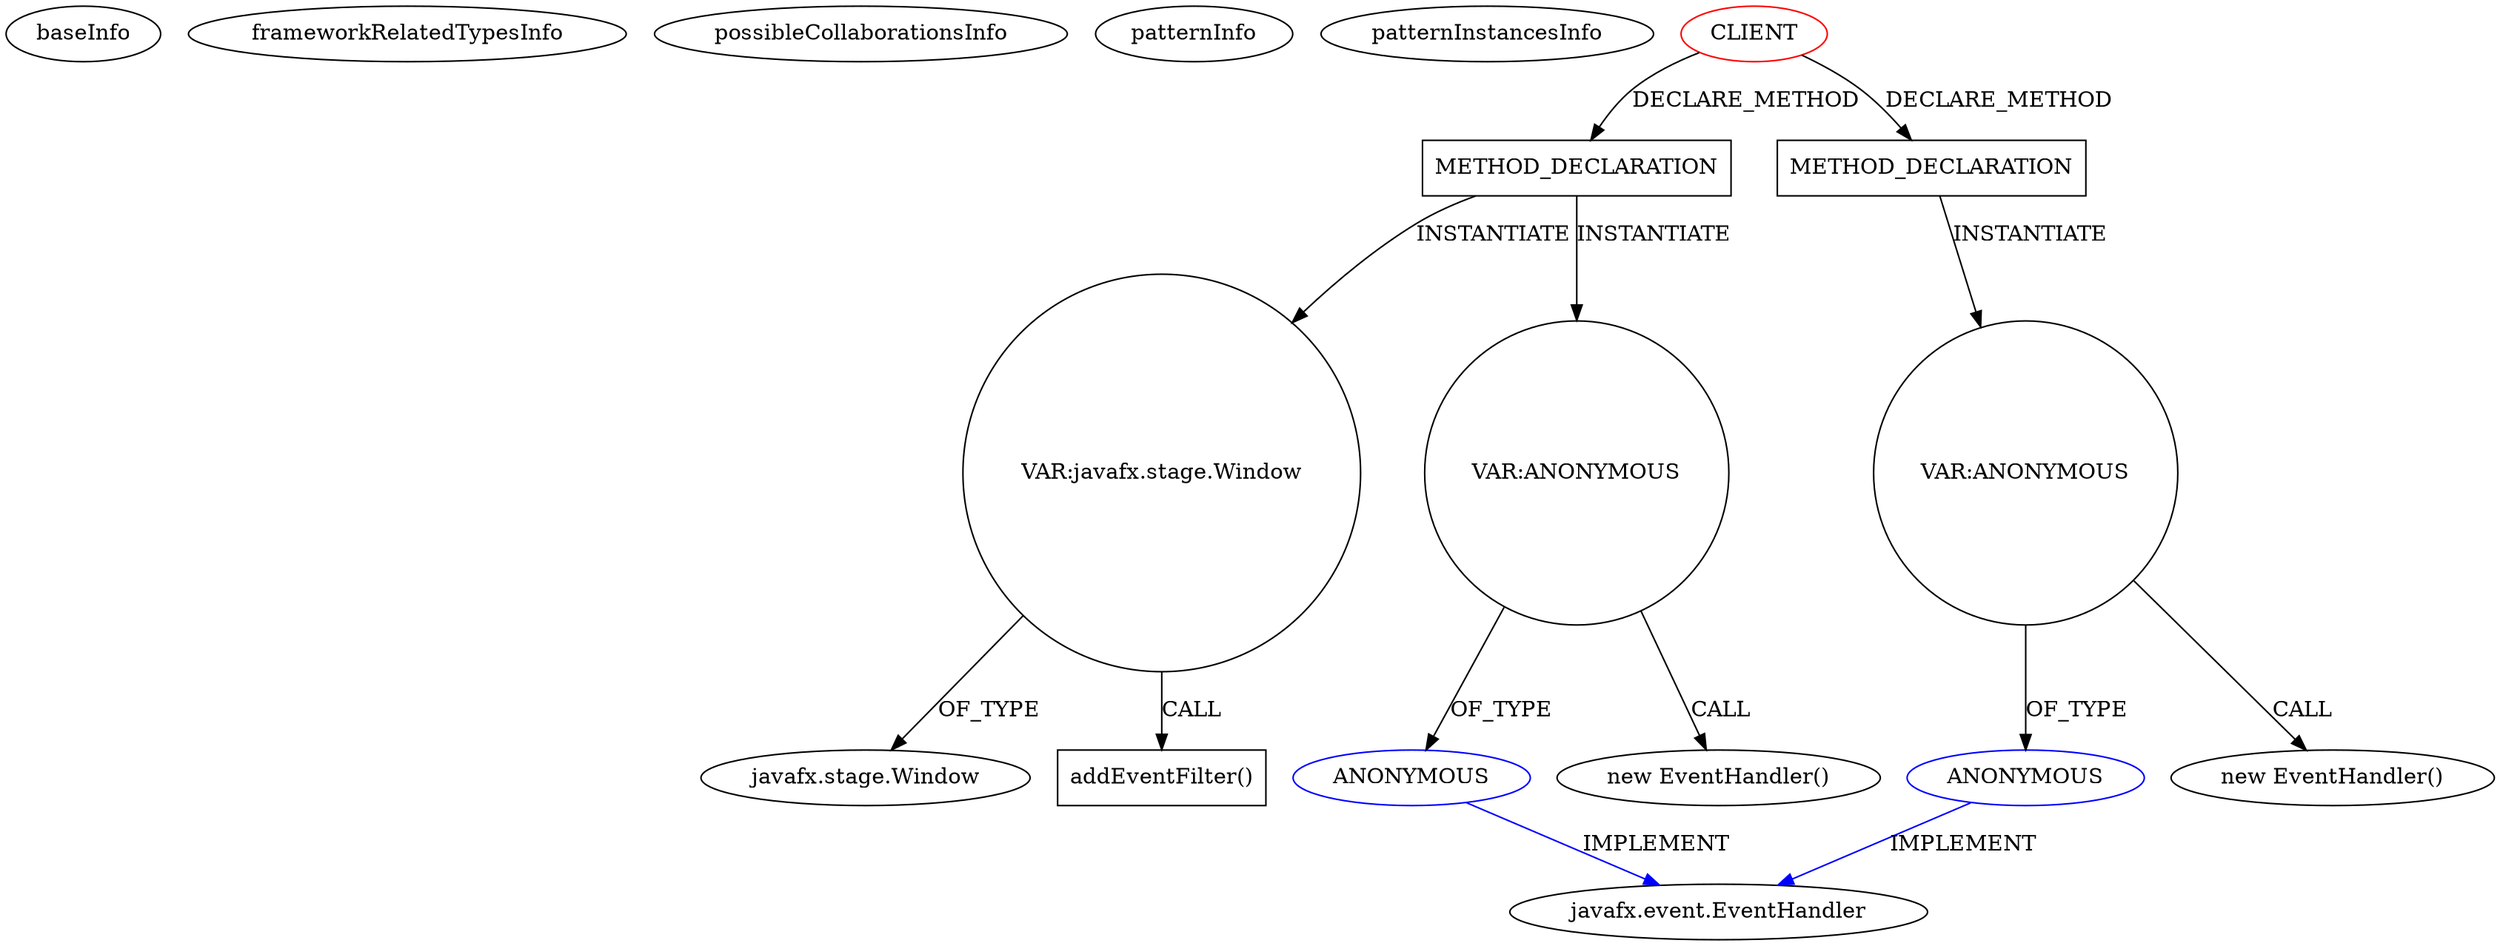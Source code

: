 digraph {
baseInfo[graphId=342,category="pattern",isAnonymous=false,possibleRelation=false]
frameworkRelatedTypesInfo[]
possibleCollaborationsInfo[]
patternInfo[frequency=2.0,patternRootClient=0]
patternInstancesInfo[0="syd711-mephisto_fx~/syd711-mephisto_fx/mephisto_fx-master/src/main/java/de/mephisto/radiofx/MephistoRadioFX.java~MephistoRadioFX~4405",1="nablex-jfx-control-date~/nablex-jfx-control-date/jfx-control-date-master/src/main/java/be/nabu/jfx/control/date/DatePicker.java~DatePicker~3721"]
23[label="javafx.stage.Window",vertexType="FRAMEWORK_CLASS_TYPE",isFrameworkType=false]
21[label="VAR:javafx.stage.Window",vertexType="VARIABLE_EXPRESION",isFrameworkType=false,shape=circle]
22[label="addEventFilter()",vertexType="INSIDE_CALL",isFrameworkType=false,shape=box]
18[label="METHOD_DECLARATION",vertexType="CLIENT_METHOD_DECLARATION",isFrameworkType=false,shape=box]
0[label="CLIENT",vertexType="ROOT_CLIENT_CLASS_DECLARATION",isFrameworkType=false,color=red]
25[label="VAR:ANONYMOUS",vertexType="VARIABLE_EXPRESION",isFrameworkType=false,shape=circle]
26[label="ANONYMOUS",vertexType="REFERENCE_ANONYMOUS_DECLARATION",isFrameworkType=false,color=blue]
24[label="new EventHandler()",vertexType="CONSTRUCTOR_CALL",isFrameworkType=false]
27[label="javafx.event.EventHandler",vertexType="FRAMEWORK_INTERFACE_TYPE",isFrameworkType=false]
54[label="ANONYMOUS",vertexType="REFERENCE_ANONYMOUS_DECLARATION",isFrameworkType=false,color=blue]
53[label="VAR:ANONYMOUS",vertexType="VARIABLE_EXPRESION",isFrameworkType=false,shape=circle]
52[label="new EventHandler()",vertexType="CONSTRUCTOR_CALL",isFrameworkType=false]
46[label="METHOD_DECLARATION",vertexType="CLIENT_METHOD_DECLARATION",isFrameworkType=false,shape=box]
25->24[label="CALL"]
18->25[label="INSTANTIATE"]
26->27[label="IMPLEMENT",color=blue]
25->26[label="OF_TYPE"]
18->21[label="INSTANTIATE"]
21->23[label="OF_TYPE"]
46->53[label="INSTANTIATE"]
0->18[label="DECLARE_METHOD"]
54->27[label="IMPLEMENT",color=blue]
53->54[label="OF_TYPE"]
53->52[label="CALL"]
0->46[label="DECLARE_METHOD"]
21->22[label="CALL"]
}
